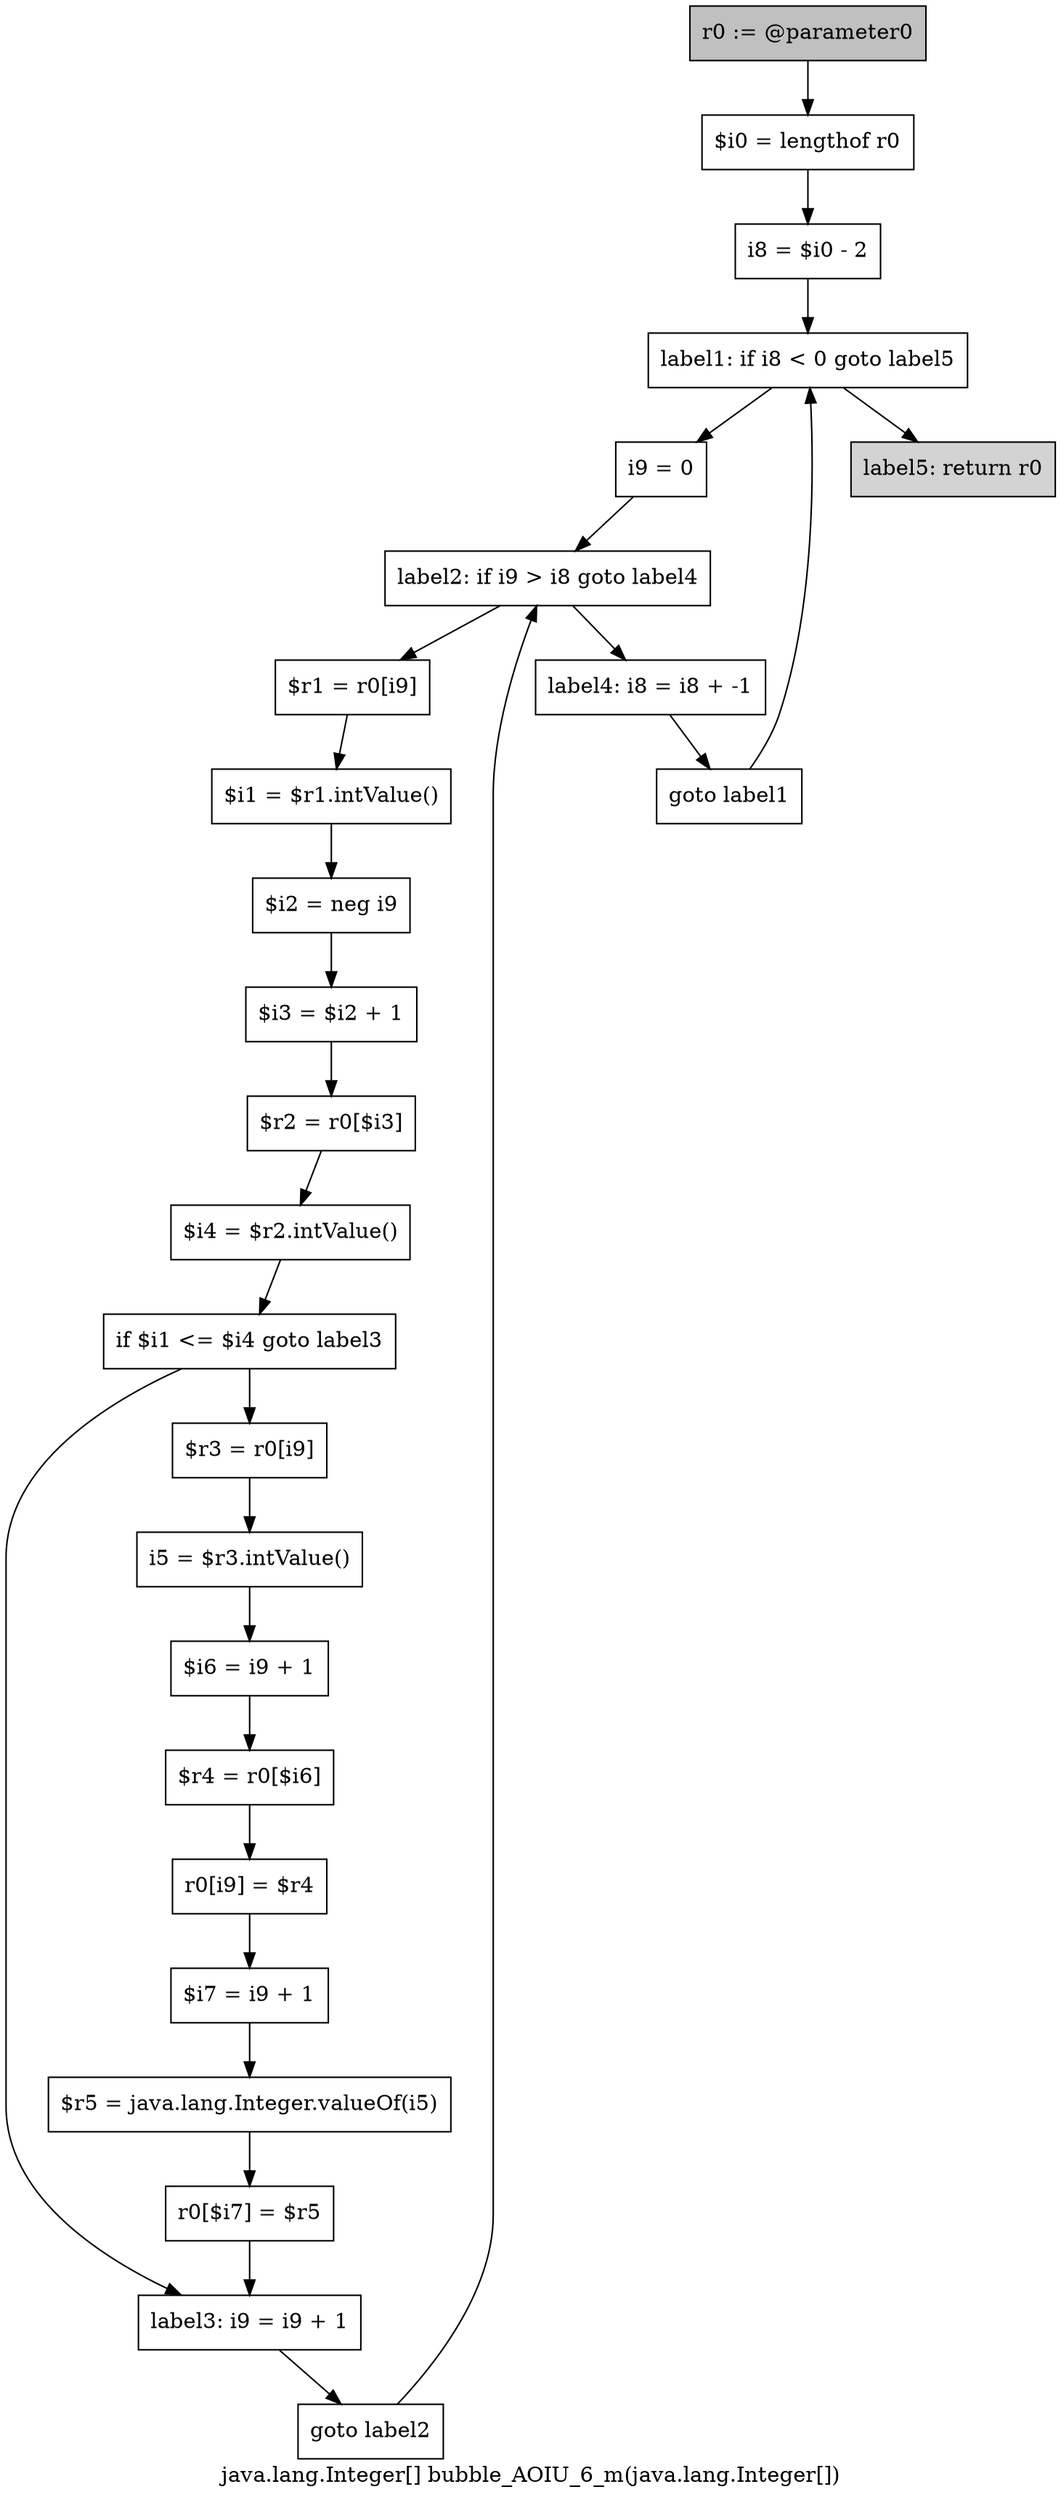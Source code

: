 digraph "java.lang.Integer[] bubble_AOIU_6_m(java.lang.Integer[])" {
    label="java.lang.Integer[] bubble_AOIU_6_m(java.lang.Integer[])";
    node [shape=box];
    "0" [style=filled,fillcolor=gray,label="r0 := @parameter0",];
    "1" [label="$i0 = lengthof r0",];
    "0"->"1";
    "2" [label="i8 = $i0 - 2",];
    "1"->"2";
    "3" [label="label1: if i8 < 0 goto label5",];
    "2"->"3";
    "4" [label="i9 = 0",];
    "3"->"4";
    "25" [style=filled,fillcolor=lightgray,label="label5: return r0",];
    "3"->"25";
    "5" [label="label2: if i9 > i8 goto label4",];
    "4"->"5";
    "6" [label="$r1 = r0[i9]",];
    "5"->"6";
    "23" [label="label4: i8 = i8 + -1",];
    "5"->"23";
    "7" [label="$i1 = $r1.intValue()",];
    "6"->"7";
    "8" [label="$i2 = neg i9",];
    "7"->"8";
    "9" [label="$i3 = $i2 + 1",];
    "8"->"9";
    "10" [label="$r2 = r0[$i3]",];
    "9"->"10";
    "11" [label="$i4 = $r2.intValue()",];
    "10"->"11";
    "12" [label="if $i1 <= $i4 goto label3",];
    "11"->"12";
    "13" [label="$r3 = r0[i9]",];
    "12"->"13";
    "21" [label="label3: i9 = i9 + 1",];
    "12"->"21";
    "14" [label="i5 = $r3.intValue()",];
    "13"->"14";
    "15" [label="$i6 = i9 + 1",];
    "14"->"15";
    "16" [label="$r4 = r0[$i6]",];
    "15"->"16";
    "17" [label="r0[i9] = $r4",];
    "16"->"17";
    "18" [label="$i7 = i9 + 1",];
    "17"->"18";
    "19" [label="$r5 = java.lang.Integer.valueOf(i5)",];
    "18"->"19";
    "20" [label="r0[$i7] = $r5",];
    "19"->"20";
    "20"->"21";
    "22" [label="goto label2",];
    "21"->"22";
    "22"->"5";
    "24" [label="goto label1",];
    "23"->"24";
    "24"->"3";
}
